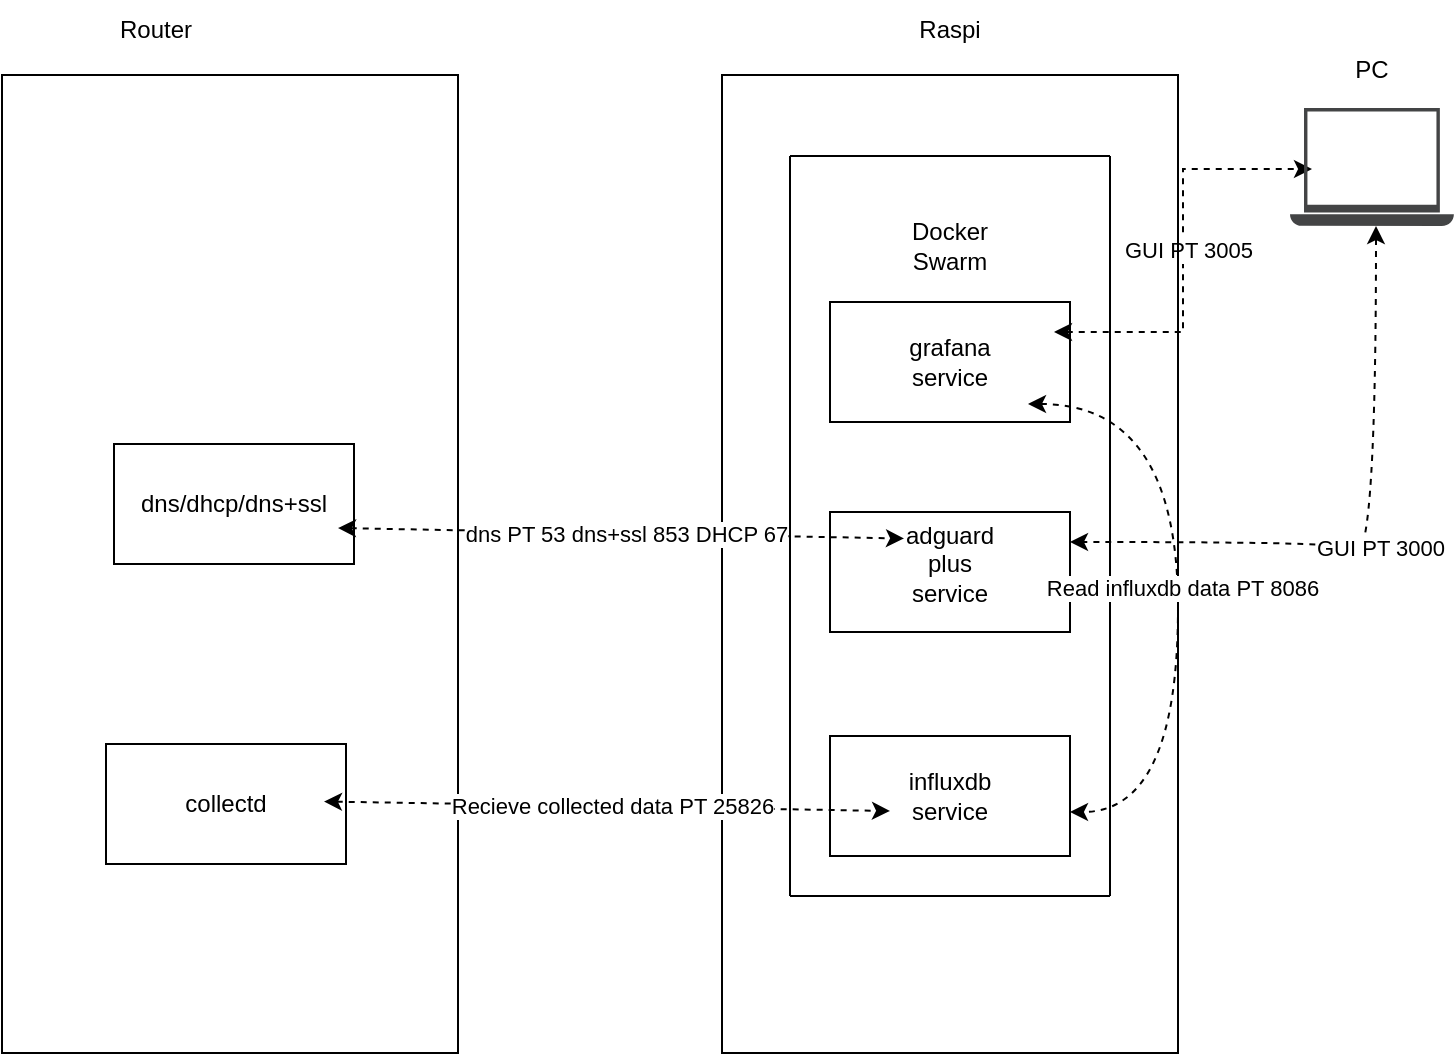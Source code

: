 <mxfile version="20.8.21" type="github"><diagram name="Page-1" id="tGF56bMWfS9Ej5m_zzbo"><mxGraphModel dx="1434" dy="792" grid="0" gridSize="10" guides="1" tooltips="1" connect="1" arrows="1" fold="1" page="1" pageScale="1" pageWidth="850" pageHeight="1100" math="0" shadow="0"><root><mxCell id="0"/><mxCell id="1" parent="0"/><mxCell id="-BeCSLlwa8BqGUujFftM-1" value="" style="rounded=0;whiteSpace=wrap;html=1;" vertex="1" parent="1"><mxGeometry x="519" y="424" width="120" height="60" as="geometry"/></mxCell><mxCell id="-BeCSLlwa8BqGUujFftM-2" value="" style="rounded=0;whiteSpace=wrap;html=1;" vertex="1" parent="1"><mxGeometry x="519" y="319" width="120" height="60" as="geometry"/></mxCell><mxCell id="-BeCSLlwa8BqGUujFftM-3" value="" style="rounded=0;whiteSpace=wrap;html=1;" vertex="1" parent="1"><mxGeometry x="519" y="536" width="120" height="60" as="geometry"/></mxCell><mxCell id="-BeCSLlwa8BqGUujFftM-4" value="Docker Swarm" style="text;html=1;strokeColor=none;fillColor=none;align=center;verticalAlign=middle;whiteSpace=wrap;rounded=0;" vertex="1" parent="1"><mxGeometry x="549" y="276" width="60" height="30" as="geometry"/></mxCell><mxCell id="-BeCSLlwa8BqGUujFftM-5" value="" style="endArrow=none;html=1;rounded=0;" edge="1" parent="1"><mxGeometry width="50" height="50" relative="1" as="geometry"><mxPoint x="499" y="616" as="sourcePoint"/><mxPoint x="499" y="246" as="targetPoint"/></mxGeometry></mxCell><mxCell id="-BeCSLlwa8BqGUujFftM-6" value="" style="endArrow=none;html=1;rounded=0;" edge="1" parent="1"><mxGeometry width="50" height="50" relative="1" as="geometry"><mxPoint x="659" y="616" as="sourcePoint"/><mxPoint x="659" y="246" as="targetPoint"/></mxGeometry></mxCell><mxCell id="-BeCSLlwa8BqGUujFftM-7" value="" style="endArrow=none;html=1;rounded=0;" edge="1" parent="1"><mxGeometry width="50" height="50" relative="1" as="geometry"><mxPoint x="499" y="246" as="sourcePoint"/><mxPoint x="659" y="246" as="targetPoint"/></mxGeometry></mxCell><mxCell id="-BeCSLlwa8BqGUujFftM-8" value="" style="endArrow=none;html=1;rounded=0;" edge="1" parent="1"><mxGeometry width="50" height="50" relative="1" as="geometry"><mxPoint x="499" y="616" as="sourcePoint"/><mxPoint x="659" y="616" as="targetPoint"/></mxGeometry></mxCell><mxCell id="-BeCSLlwa8BqGUujFftM-9" value="adguard plus service" style="text;html=1;strokeColor=none;fillColor=none;align=center;verticalAlign=middle;whiteSpace=wrap;rounded=0;" vertex="1" parent="1"><mxGeometry x="549" y="435" width="60" height="30" as="geometry"/></mxCell><mxCell id="-BeCSLlwa8BqGUujFftM-10" value="grafana service" style="text;html=1;strokeColor=none;fillColor=none;align=center;verticalAlign=middle;whiteSpace=wrap;rounded=0;" vertex="1" parent="1"><mxGeometry x="549" y="334" width="60" height="30" as="geometry"/></mxCell><mxCell id="-BeCSLlwa8BqGUujFftM-11" value="influxdb service" style="text;html=1;strokeColor=none;fillColor=none;align=center;verticalAlign=middle;whiteSpace=wrap;rounded=0;" vertex="1" parent="1"><mxGeometry x="549" y="551" width="60" height="30" as="geometry"/></mxCell><mxCell id="-BeCSLlwa8BqGUujFftM-14" value="" style="endArrow=classic;html=1;rounded=0;dashed=1;endFill=1;startArrow=classic;startFill=1;edgeStyle=elbowEdgeStyle;" edge="1" parent="1"><mxGeometry relative="1" as="geometry"><mxPoint x="631" y="334" as="sourcePoint"/><mxPoint x="760" y="252.5" as="targetPoint"/></mxGeometry></mxCell><mxCell id="-BeCSLlwa8BqGUujFftM-15" value="GUI PT 3005" style="edgeLabel;resizable=0;html=1;align=center;verticalAlign=middle;" connectable="0" vertex="1" parent="-BeCSLlwa8BqGUujFftM-14"><mxGeometry relative="1" as="geometry"><mxPoint x="2" as="offset"/></mxGeometry></mxCell><mxCell id="-BeCSLlwa8BqGUujFftM-16" value="" style="sketch=0;pointerEvents=1;shadow=0;dashed=0;html=1;strokeColor=none;fillColor=#434445;aspect=fixed;labelPosition=center;verticalLabelPosition=bottom;verticalAlign=top;align=center;outlineConnect=0;shape=mxgraph.vvd.laptop;" vertex="1" parent="1"><mxGeometry x="749" y="222" width="81.94" height="59" as="geometry"/></mxCell><mxCell id="-BeCSLlwa8BqGUujFftM-17" value="" style="rounded=0;whiteSpace=wrap;html=1;fillColor=none;movable=1;resizable=1;rotatable=1;deletable=1;editable=1;locked=0;connectable=1;" vertex="1" parent="1"><mxGeometry x="465" y="205.5" width="228" height="489" as="geometry"/></mxCell><mxCell id="-BeCSLlwa8BqGUujFftM-18" value="Raspi" style="text;html=1;strokeColor=none;fillColor=none;align=center;verticalAlign=middle;whiteSpace=wrap;rounded=0;" vertex="1" parent="1"><mxGeometry x="549" y="168" width="60" height="30" as="geometry"/></mxCell><mxCell id="-BeCSLlwa8BqGUujFftM-19" value="Router" style="text;html=1;strokeColor=none;fillColor=none;align=center;verticalAlign=middle;whiteSpace=wrap;rounded=0;" vertex="1" parent="1"><mxGeometry x="152" y="168" width="60" height="30" as="geometry"/></mxCell><mxCell id="-BeCSLlwa8BqGUujFftM-20" value="" style="rounded=0;whiteSpace=wrap;html=1;fillColor=none;" vertex="1" parent="1"><mxGeometry x="105" y="205.5" width="228" height="489" as="geometry"/></mxCell><mxCell id="-BeCSLlwa8BqGUujFftM-21" value="collectd" style="rounded=0;whiteSpace=wrap;html=1;" vertex="1" parent="1"><mxGeometry x="157" y="540" width="120" height="60" as="geometry"/></mxCell><mxCell id="-BeCSLlwa8BqGUujFftM-23" value="" style="endArrow=classic;html=1;rounded=0;dashed=1;endFill=1;startArrow=classic;startFill=1;entryX=0;entryY=0.75;entryDx=0;entryDy=0;" edge="1" parent="1" target="-BeCSLlwa8BqGUujFftM-11"><mxGeometry relative="1" as="geometry"><mxPoint x="266" y="568.75" as="sourcePoint"/><mxPoint x="387" y="571.25" as="targetPoint"/></mxGeometry></mxCell><mxCell id="-BeCSLlwa8BqGUujFftM-24" value="Recieve collected data PT 25826" style="edgeLabel;resizable=0;html=1;align=center;verticalAlign=middle;" connectable="0" vertex="1" parent="-BeCSLlwa8BqGUujFftM-23"><mxGeometry relative="1" as="geometry"><mxPoint x="2" as="offset"/></mxGeometry></mxCell><mxCell id="-BeCSLlwa8BqGUujFftM-26" value="" style="endArrow=classic;html=1;rounded=0;dashed=1;endFill=1;startArrow=classic;startFill=1;edgeStyle=orthogonalEdgeStyle;elbow=vertical;curved=1;" edge="1" parent="1" target="-BeCSLlwa8BqGUujFftM-3"><mxGeometry relative="1" as="geometry"><mxPoint x="618" y="370" as="sourcePoint"/><mxPoint x="812" y="574" as="targetPoint"/><Array as="points"><mxPoint x="693" y="370"/><mxPoint x="693" y="574"/></Array></mxGeometry></mxCell><mxCell id="-BeCSLlwa8BqGUujFftM-27" value="Read influxdb data PT 8086" style="edgeLabel;resizable=0;html=1;align=center;verticalAlign=middle;" connectable="0" vertex="1" parent="-BeCSLlwa8BqGUujFftM-26"><mxGeometry relative="1" as="geometry"><mxPoint x="2" as="offset"/></mxGeometry></mxCell><mxCell id="-BeCSLlwa8BqGUujFftM-33" value="" style="endArrow=classic;html=1;rounded=0;dashed=1;endFill=1;startArrow=classic;startFill=1;edgeStyle=orthogonalEdgeStyle;elbow=vertical;curved=1;entryX=1;entryY=0.25;entryDx=0;entryDy=0;" edge="1" parent="1" source="-BeCSLlwa8BqGUujFftM-16" target="-BeCSLlwa8BqGUujFftM-1"><mxGeometry relative="1" as="geometry"><mxPoint x="745" y="302" as="sourcePoint"/><mxPoint x="773" y="418" as="targetPoint"/><Array as="points"><mxPoint x="792" y="444"/><mxPoint x="773" y="444"/><mxPoint x="773" y="439"/></Array></mxGeometry></mxCell><mxCell id="-BeCSLlwa8BqGUujFftM-34" value="GUI PT 3000" style="edgeLabel;resizable=0;html=1;align=center;verticalAlign=middle;" connectable="0" vertex="1" parent="-BeCSLlwa8BqGUujFftM-33"><mxGeometry relative="1" as="geometry"><mxPoint x="2" as="offset"/></mxGeometry></mxCell><mxCell id="-BeCSLlwa8BqGUujFftM-35" value="dns/dhcp/dns+ssl" style="rounded=0;whiteSpace=wrap;html=1;" vertex="1" parent="1"><mxGeometry x="161" y="390" width="120" height="60" as="geometry"/></mxCell><mxCell id="-BeCSLlwa8BqGUujFftM-36" value="" style="endArrow=classic;html=1;rounded=0;dashed=1;endFill=1;startArrow=classic;startFill=1;entryX=0;entryY=0.75;entryDx=0;entryDy=0;" edge="1" parent="1"><mxGeometry relative="1" as="geometry"><mxPoint x="273" y="432" as="sourcePoint"/><mxPoint x="556" y="437.25" as="targetPoint"/></mxGeometry></mxCell><mxCell id="-BeCSLlwa8BqGUujFftM-37" value="dns PT 53 dns+ssl 853 DHCP 67" style="edgeLabel;resizable=0;html=1;align=center;verticalAlign=middle;" connectable="0" vertex="1" parent="-BeCSLlwa8BqGUujFftM-36"><mxGeometry relative="1" as="geometry"><mxPoint x="2" as="offset"/></mxGeometry></mxCell><mxCell id="-BeCSLlwa8BqGUujFftM-39" value="PC" style="text;html=1;strokeColor=none;fillColor=none;align=center;verticalAlign=middle;whiteSpace=wrap;rounded=0;" vertex="1" parent="1"><mxGeometry x="759.97" y="188" width="60" height="30" as="geometry"/></mxCell></root></mxGraphModel></diagram></mxfile>